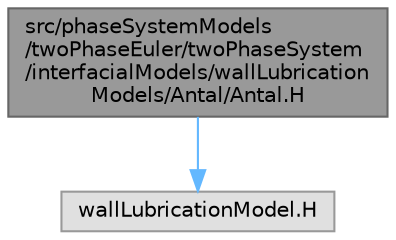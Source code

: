 digraph "src/phaseSystemModels/twoPhaseEuler/twoPhaseSystem/interfacialModels/wallLubricationModels/Antal/Antal.H"
{
 // LATEX_PDF_SIZE
  bgcolor="transparent";
  edge [fontname=Helvetica,fontsize=10,labelfontname=Helvetica,labelfontsize=10];
  node [fontname=Helvetica,fontsize=10,shape=box,height=0.2,width=0.4];
  Node1 [id="Node000001",label="src/phaseSystemModels\l/twoPhaseEuler/twoPhaseSystem\l/interfacialModels/wallLubrication\lModels/Antal/Antal.H",height=0.2,width=0.4,color="gray40", fillcolor="grey60", style="filled", fontcolor="black",tooltip=" "];
  Node1 -> Node2 [id="edge1_Node000001_Node000002",color="steelblue1",style="solid",tooltip=" "];
  Node2 [id="Node000002",label="wallLubricationModel.H",height=0.2,width=0.4,color="grey60", fillcolor="#E0E0E0", style="filled",tooltip=" "];
}
